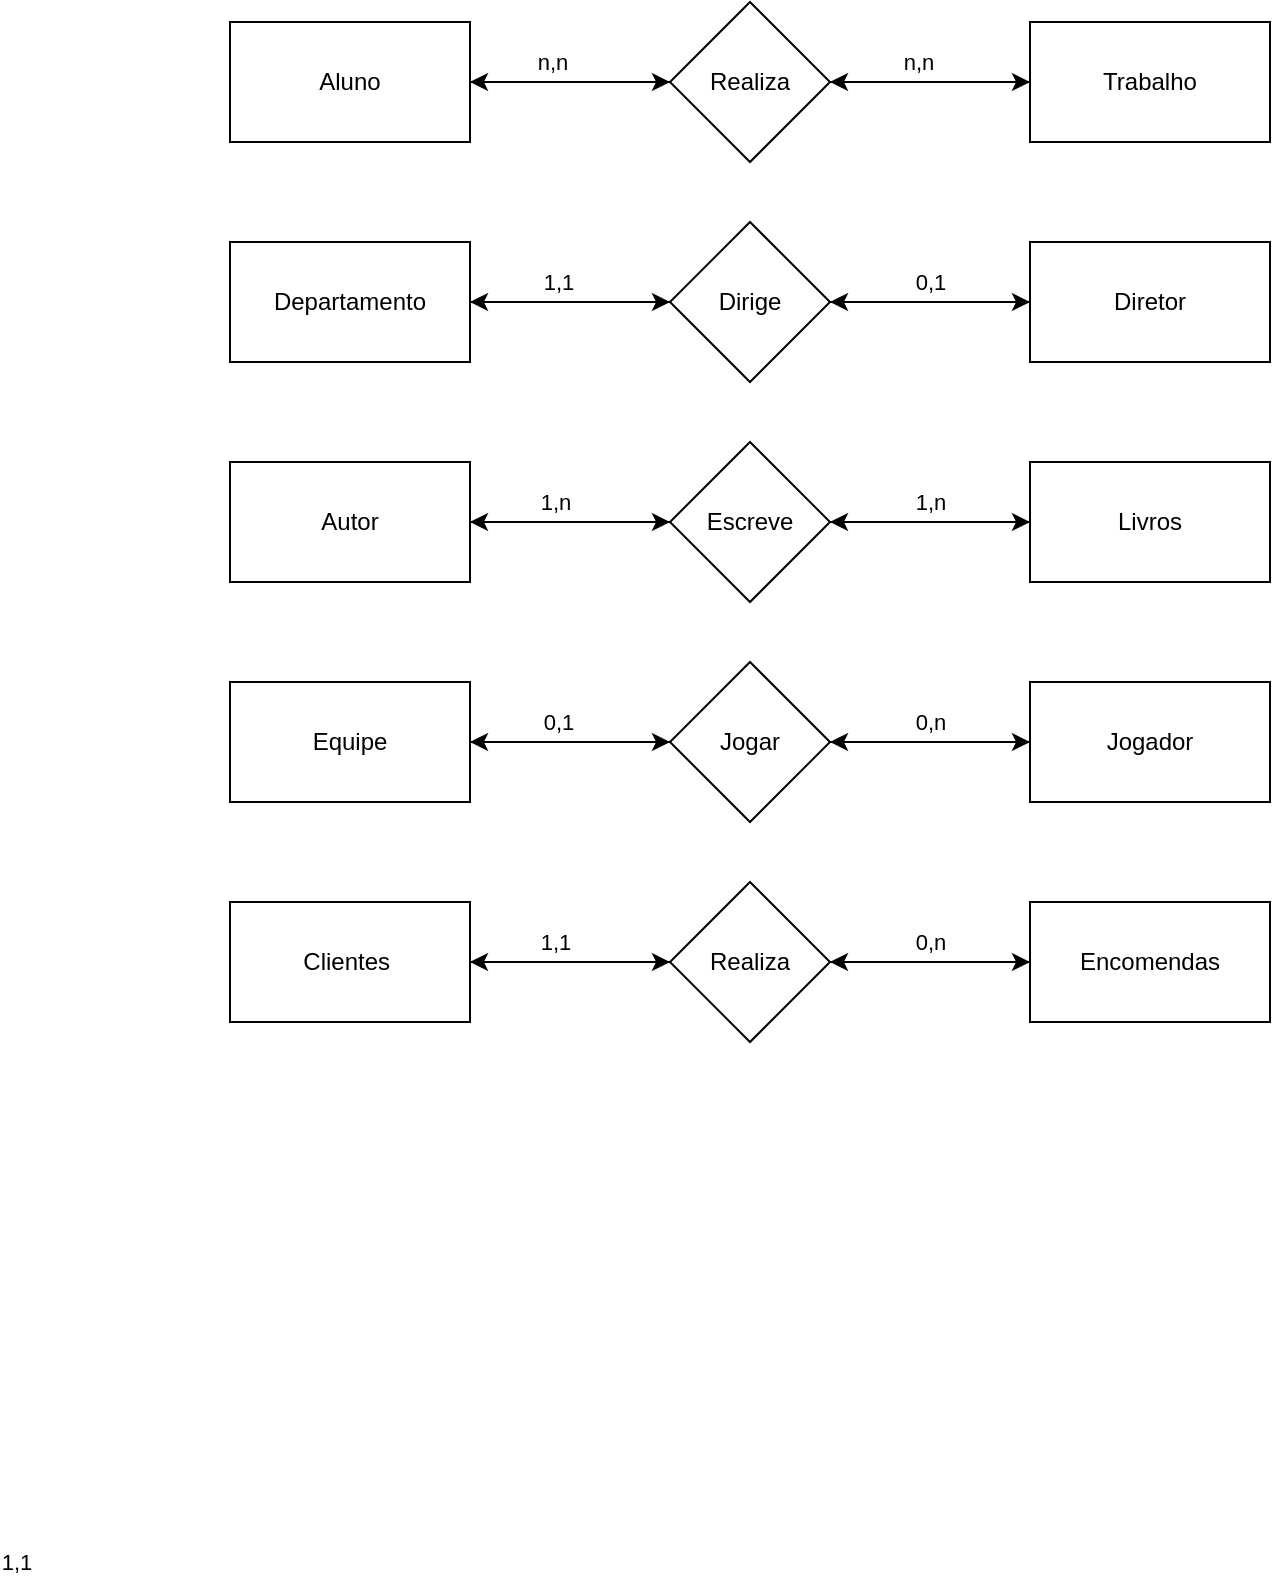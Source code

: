 <mxfile version="13.6.6" type="github">
  <diagram id="l3_ugN80IWZIGa2pS48f" name="Page-1">
    <mxGraphModel dx="936" dy="1539" grid="1" gridSize="10" guides="1" tooltips="1" connect="1" arrows="1" fold="1" page="1" pageScale="1" pageWidth="850" pageHeight="1100" math="0" shadow="0">
      <root>
        <mxCell id="0" />
        <mxCell id="1" parent="0" />
        <mxCell id="qngE6ARQwSpVqlSh6vfr-4" value="" style="edgeStyle=orthogonalEdgeStyle;rounded=0;orthogonalLoop=1;jettySize=auto;html=1;" edge="1" parent="1" source="qngE6ARQwSpVqlSh6vfr-1" target="qngE6ARQwSpVqlSh6vfr-3">
          <mxGeometry relative="1" as="geometry" />
        </mxCell>
        <mxCell id="qngE6ARQwSpVqlSh6vfr-1" value="Aluno" style="rounded=0;whiteSpace=wrap;html=1;" vertex="1" parent="1">
          <mxGeometry x="170" y="-780" width="120" height="60" as="geometry" />
        </mxCell>
        <mxCell id="qngE6ARQwSpVqlSh6vfr-9" value="" style="edgeStyle=orthogonalEdgeStyle;rounded=0;orthogonalLoop=1;jettySize=auto;html=1;" edge="1" parent="1" source="qngE6ARQwSpVqlSh6vfr-3" target="qngE6ARQwSpVqlSh6vfr-1">
          <mxGeometry relative="1" as="geometry" />
        </mxCell>
        <mxCell id="qngE6ARQwSpVqlSh6vfr-11" value="n,n" style="edgeLabel;html=1;align=center;verticalAlign=middle;resizable=0;points=[];" vertex="1" connectable="0" parent="qngE6ARQwSpVqlSh6vfr-9">
          <mxGeometry x="0.18" relative="1" as="geometry">
            <mxPoint y="-10" as="offset" />
          </mxGeometry>
        </mxCell>
        <mxCell id="qngE6ARQwSpVqlSh6vfr-26" style="edgeStyle=orthogonalEdgeStyle;rounded=0;orthogonalLoop=1;jettySize=auto;html=1;entryX=0;entryY=0.5;entryDx=0;entryDy=0;" edge="1" parent="1" source="qngE6ARQwSpVqlSh6vfr-3" target="qngE6ARQwSpVqlSh6vfr-12">
          <mxGeometry relative="1" as="geometry" />
        </mxCell>
        <mxCell id="qngE6ARQwSpVqlSh6vfr-3" value="Realiza" style="rhombus;whiteSpace=wrap;html=1;rounded=0;" vertex="1" parent="1">
          <mxGeometry x="390" y="-790" width="80" height="80" as="geometry" />
        </mxCell>
        <mxCell id="qngE6ARQwSpVqlSh6vfr-21" value="" style="edgeStyle=orthogonalEdgeStyle;rounded=0;orthogonalLoop=1;jettySize=auto;html=1;" edge="1" parent="1" source="qngE6ARQwSpVqlSh6vfr-12" target="qngE6ARQwSpVqlSh6vfr-3">
          <mxGeometry relative="1" as="geometry" />
        </mxCell>
        <mxCell id="qngE6ARQwSpVqlSh6vfr-27" value="n,n" style="edgeLabel;html=1;align=center;verticalAlign=middle;resizable=0;points=[];" vertex="1" connectable="0" parent="qngE6ARQwSpVqlSh6vfr-21">
          <mxGeometry x="0.118" y="1" relative="1" as="geometry">
            <mxPoint y="-11" as="offset" />
          </mxGeometry>
        </mxCell>
        <mxCell id="qngE6ARQwSpVqlSh6vfr-12" value="Trabalho" style="whiteSpace=wrap;html=1;rounded=0;" vertex="1" parent="1">
          <mxGeometry x="570" y="-780" width="120" height="60" as="geometry" />
        </mxCell>
        <mxCell id="qngE6ARQwSpVqlSh6vfr-30" value="" style="edgeStyle=orthogonalEdgeStyle;rounded=0;orthogonalLoop=1;jettySize=auto;html=1;" edge="1" parent="1" source="qngE6ARQwSpVqlSh6vfr-28" target="qngE6ARQwSpVqlSh6vfr-29">
          <mxGeometry relative="1" as="geometry" />
        </mxCell>
        <mxCell id="qngE6ARQwSpVqlSh6vfr-28" value="Departamento" style="rounded=0;whiteSpace=wrap;html=1;" vertex="1" parent="1">
          <mxGeometry x="170" y="-670" width="120" height="60" as="geometry" />
        </mxCell>
        <mxCell id="qngE6ARQwSpVqlSh6vfr-32" value="" style="edgeStyle=orthogonalEdgeStyle;rounded=0;orthogonalLoop=1;jettySize=auto;html=1;" edge="1" parent="1" source="qngE6ARQwSpVqlSh6vfr-29" target="qngE6ARQwSpVqlSh6vfr-31">
          <mxGeometry relative="1" as="geometry" />
        </mxCell>
        <mxCell id="qngE6ARQwSpVqlSh6vfr-34" style="edgeStyle=orthogonalEdgeStyle;rounded=0;orthogonalLoop=1;jettySize=auto;html=1;entryX=1;entryY=0.5;entryDx=0;entryDy=0;" edge="1" parent="1" source="qngE6ARQwSpVqlSh6vfr-29" target="qngE6ARQwSpVqlSh6vfr-28">
          <mxGeometry relative="1" as="geometry" />
        </mxCell>
        <mxCell id="qngE6ARQwSpVqlSh6vfr-36" value="1,1" style="edgeLabel;html=1;align=center;verticalAlign=middle;resizable=0;points=[];" vertex="1" connectable="0" parent="qngE6ARQwSpVqlSh6vfr-34">
          <mxGeometry x="0.127" relative="1" as="geometry">
            <mxPoint y="-10" as="offset" />
          </mxGeometry>
        </mxCell>
        <mxCell id="qngE6ARQwSpVqlSh6vfr-29" value="Dirige" style="rhombus;whiteSpace=wrap;html=1;rounded=0;" vertex="1" parent="1">
          <mxGeometry x="390" y="-680" width="80" height="80" as="geometry" />
        </mxCell>
        <mxCell id="qngE6ARQwSpVqlSh6vfr-35" style="edgeStyle=orthogonalEdgeStyle;rounded=0;orthogonalLoop=1;jettySize=auto;html=1;entryX=1;entryY=0.5;entryDx=0;entryDy=0;" edge="1" parent="1" source="qngE6ARQwSpVqlSh6vfr-31" target="qngE6ARQwSpVqlSh6vfr-29">
          <mxGeometry relative="1" as="geometry" />
        </mxCell>
        <mxCell id="qngE6ARQwSpVqlSh6vfr-37" value="0,1" style="edgeLabel;html=1;align=center;verticalAlign=middle;resizable=0;points=[];" vertex="1" connectable="0" parent="qngE6ARQwSpVqlSh6vfr-35">
          <mxGeometry x="-0.153" relative="1" as="geometry">
            <mxPoint x="-7.67" y="-10" as="offset" />
          </mxGeometry>
        </mxCell>
        <mxCell id="qngE6ARQwSpVqlSh6vfr-31" value="Diretor" style="whiteSpace=wrap;html=1;rounded=0;" vertex="1" parent="1">
          <mxGeometry x="570" y="-670" width="120" height="60" as="geometry" />
        </mxCell>
        <mxCell id="qngE6ARQwSpVqlSh6vfr-38" value="1,1" style="edgeLabel;html=1;align=center;verticalAlign=middle;resizable=0;points=[];" vertex="1" connectable="0" parent="1">
          <mxGeometry x="-0.153" relative="1" as="geometry">
            <mxPoint x="62.33" y="-10" as="offset" />
          </mxGeometry>
        </mxCell>
        <mxCell id="qngE6ARQwSpVqlSh6vfr-47" value="" style="edgeStyle=orthogonalEdgeStyle;rounded=0;orthogonalLoop=1;jettySize=auto;html=1;" edge="1" parent="1" source="qngE6ARQwSpVqlSh6vfr-48" target="qngE6ARQwSpVqlSh6vfr-52">
          <mxGeometry relative="1" as="geometry" />
        </mxCell>
        <mxCell id="qngE6ARQwSpVqlSh6vfr-48" value="Autor" style="rounded=0;whiteSpace=wrap;html=1;" vertex="1" parent="1">
          <mxGeometry x="170" y="-560" width="120" height="60" as="geometry" />
        </mxCell>
        <mxCell id="qngE6ARQwSpVqlSh6vfr-49" value="" style="edgeStyle=orthogonalEdgeStyle;rounded=0;orthogonalLoop=1;jettySize=auto;html=1;" edge="1" parent="1" source="qngE6ARQwSpVqlSh6vfr-52" target="qngE6ARQwSpVqlSh6vfr-55">
          <mxGeometry relative="1" as="geometry" />
        </mxCell>
        <mxCell id="qngE6ARQwSpVqlSh6vfr-50" style="edgeStyle=orthogonalEdgeStyle;rounded=0;orthogonalLoop=1;jettySize=auto;html=1;entryX=1;entryY=0.5;entryDx=0;entryDy=0;" edge="1" parent="1" source="qngE6ARQwSpVqlSh6vfr-52" target="qngE6ARQwSpVqlSh6vfr-48">
          <mxGeometry relative="1" as="geometry" />
        </mxCell>
        <mxCell id="qngE6ARQwSpVqlSh6vfr-51" value="1,n&amp;nbsp;" style="edgeLabel;html=1;align=center;verticalAlign=middle;resizable=0;points=[];" vertex="1" connectable="0" parent="qngE6ARQwSpVqlSh6vfr-50">
          <mxGeometry x="0.127" relative="1" as="geometry">
            <mxPoint y="-10" as="offset" />
          </mxGeometry>
        </mxCell>
        <mxCell id="qngE6ARQwSpVqlSh6vfr-52" value="Escreve" style="rhombus;whiteSpace=wrap;html=1;rounded=0;" vertex="1" parent="1">
          <mxGeometry x="390" y="-570" width="80" height="80" as="geometry" />
        </mxCell>
        <mxCell id="qngE6ARQwSpVqlSh6vfr-53" style="edgeStyle=orthogonalEdgeStyle;rounded=0;orthogonalLoop=1;jettySize=auto;html=1;entryX=1;entryY=0.5;entryDx=0;entryDy=0;" edge="1" parent="1" source="qngE6ARQwSpVqlSh6vfr-55" target="qngE6ARQwSpVqlSh6vfr-52">
          <mxGeometry relative="1" as="geometry" />
        </mxCell>
        <mxCell id="qngE6ARQwSpVqlSh6vfr-54" value="1,n" style="edgeLabel;html=1;align=center;verticalAlign=middle;resizable=0;points=[];" vertex="1" connectable="0" parent="qngE6ARQwSpVqlSh6vfr-53">
          <mxGeometry x="-0.153" relative="1" as="geometry">
            <mxPoint x="-7.67" y="-10" as="offset" />
          </mxGeometry>
        </mxCell>
        <mxCell id="qngE6ARQwSpVqlSh6vfr-55" value="Livros" style="whiteSpace=wrap;html=1;rounded=0;" vertex="1" parent="1">
          <mxGeometry x="570" y="-560" width="120" height="60" as="geometry" />
        </mxCell>
        <mxCell id="qngE6ARQwSpVqlSh6vfr-56" value="" style="edgeStyle=orthogonalEdgeStyle;rounded=0;orthogonalLoop=1;jettySize=auto;html=1;" edge="1" parent="1" source="qngE6ARQwSpVqlSh6vfr-57" target="qngE6ARQwSpVqlSh6vfr-61">
          <mxGeometry relative="1" as="geometry" />
        </mxCell>
        <mxCell id="qngE6ARQwSpVqlSh6vfr-57" value="Equipe" style="rounded=0;whiteSpace=wrap;html=1;" vertex="1" parent="1">
          <mxGeometry x="170" y="-450" width="120" height="60" as="geometry" />
        </mxCell>
        <mxCell id="qngE6ARQwSpVqlSh6vfr-58" value="" style="edgeStyle=orthogonalEdgeStyle;rounded=0;orthogonalLoop=1;jettySize=auto;html=1;" edge="1" parent="1" source="qngE6ARQwSpVqlSh6vfr-61" target="qngE6ARQwSpVqlSh6vfr-64">
          <mxGeometry relative="1" as="geometry" />
        </mxCell>
        <mxCell id="qngE6ARQwSpVqlSh6vfr-59" style="edgeStyle=orthogonalEdgeStyle;rounded=0;orthogonalLoop=1;jettySize=auto;html=1;entryX=1;entryY=0.5;entryDx=0;entryDy=0;" edge="1" parent="1" source="qngE6ARQwSpVqlSh6vfr-61" target="qngE6ARQwSpVqlSh6vfr-57">
          <mxGeometry relative="1" as="geometry" />
        </mxCell>
        <mxCell id="qngE6ARQwSpVqlSh6vfr-60" value="0,1" style="edgeLabel;html=1;align=center;verticalAlign=middle;resizable=0;points=[];" vertex="1" connectable="0" parent="qngE6ARQwSpVqlSh6vfr-59">
          <mxGeometry x="0.127" relative="1" as="geometry">
            <mxPoint y="-10" as="offset" />
          </mxGeometry>
        </mxCell>
        <mxCell id="qngE6ARQwSpVqlSh6vfr-61" value="Jogar" style="rhombus;whiteSpace=wrap;html=1;rounded=0;" vertex="1" parent="1">
          <mxGeometry x="390" y="-460" width="80" height="80" as="geometry" />
        </mxCell>
        <mxCell id="qngE6ARQwSpVqlSh6vfr-62" style="edgeStyle=orthogonalEdgeStyle;rounded=0;orthogonalLoop=1;jettySize=auto;html=1;entryX=1;entryY=0.5;entryDx=0;entryDy=0;" edge="1" parent="1" source="qngE6ARQwSpVqlSh6vfr-64" target="qngE6ARQwSpVqlSh6vfr-61">
          <mxGeometry relative="1" as="geometry" />
        </mxCell>
        <mxCell id="qngE6ARQwSpVqlSh6vfr-63" value="0,n" style="edgeLabel;html=1;align=center;verticalAlign=middle;resizable=0;points=[];" vertex="1" connectable="0" parent="qngE6ARQwSpVqlSh6vfr-62">
          <mxGeometry x="-0.153" relative="1" as="geometry">
            <mxPoint x="-7.67" y="-10" as="offset" />
          </mxGeometry>
        </mxCell>
        <mxCell id="qngE6ARQwSpVqlSh6vfr-64" value="Jogador" style="whiteSpace=wrap;html=1;rounded=0;" vertex="1" parent="1">
          <mxGeometry x="570" y="-450" width="120" height="60" as="geometry" />
        </mxCell>
        <mxCell id="qngE6ARQwSpVqlSh6vfr-65" value="" style="edgeStyle=orthogonalEdgeStyle;rounded=0;orthogonalLoop=1;jettySize=auto;html=1;" edge="1" parent="1" source="qngE6ARQwSpVqlSh6vfr-66" target="qngE6ARQwSpVqlSh6vfr-70">
          <mxGeometry relative="1" as="geometry" />
        </mxCell>
        <mxCell id="qngE6ARQwSpVqlSh6vfr-66" value="Clientes&amp;nbsp;" style="rounded=0;whiteSpace=wrap;html=1;" vertex="1" parent="1">
          <mxGeometry x="170" y="-340" width="120" height="60" as="geometry" />
        </mxCell>
        <mxCell id="qngE6ARQwSpVqlSh6vfr-67" value="" style="edgeStyle=orthogonalEdgeStyle;rounded=0;orthogonalLoop=1;jettySize=auto;html=1;" edge="1" parent="1" source="qngE6ARQwSpVqlSh6vfr-70" target="qngE6ARQwSpVqlSh6vfr-73">
          <mxGeometry relative="1" as="geometry" />
        </mxCell>
        <mxCell id="qngE6ARQwSpVqlSh6vfr-68" style="edgeStyle=orthogonalEdgeStyle;rounded=0;orthogonalLoop=1;jettySize=auto;html=1;entryX=1;entryY=0.5;entryDx=0;entryDy=0;" edge="1" parent="1" source="qngE6ARQwSpVqlSh6vfr-70" target="qngE6ARQwSpVqlSh6vfr-66">
          <mxGeometry relative="1" as="geometry" />
        </mxCell>
        <mxCell id="qngE6ARQwSpVqlSh6vfr-69" value="1,1&amp;nbsp;" style="edgeLabel;html=1;align=center;verticalAlign=middle;resizable=0;points=[];" vertex="1" connectable="0" parent="qngE6ARQwSpVqlSh6vfr-68">
          <mxGeometry x="0.127" relative="1" as="geometry">
            <mxPoint y="-10" as="offset" />
          </mxGeometry>
        </mxCell>
        <mxCell id="qngE6ARQwSpVqlSh6vfr-70" value="Realiza" style="rhombus;whiteSpace=wrap;html=1;rounded=0;" vertex="1" parent="1">
          <mxGeometry x="390" y="-350" width="80" height="80" as="geometry" />
        </mxCell>
        <mxCell id="qngE6ARQwSpVqlSh6vfr-71" style="edgeStyle=orthogonalEdgeStyle;rounded=0;orthogonalLoop=1;jettySize=auto;html=1;entryX=1;entryY=0.5;entryDx=0;entryDy=0;" edge="1" parent="1" source="qngE6ARQwSpVqlSh6vfr-73" target="qngE6ARQwSpVqlSh6vfr-70">
          <mxGeometry relative="1" as="geometry" />
        </mxCell>
        <mxCell id="qngE6ARQwSpVqlSh6vfr-72" value="0,n" style="edgeLabel;html=1;align=center;verticalAlign=middle;resizable=0;points=[];" vertex="1" connectable="0" parent="qngE6ARQwSpVqlSh6vfr-71">
          <mxGeometry x="-0.153" relative="1" as="geometry">
            <mxPoint x="-7.67" y="-10" as="offset" />
          </mxGeometry>
        </mxCell>
        <mxCell id="qngE6ARQwSpVqlSh6vfr-73" value="Encomendas" style="whiteSpace=wrap;html=1;rounded=0;" vertex="1" parent="1">
          <mxGeometry x="570" y="-340" width="120" height="60" as="geometry" />
        </mxCell>
      </root>
    </mxGraphModel>
  </diagram>
</mxfile>

